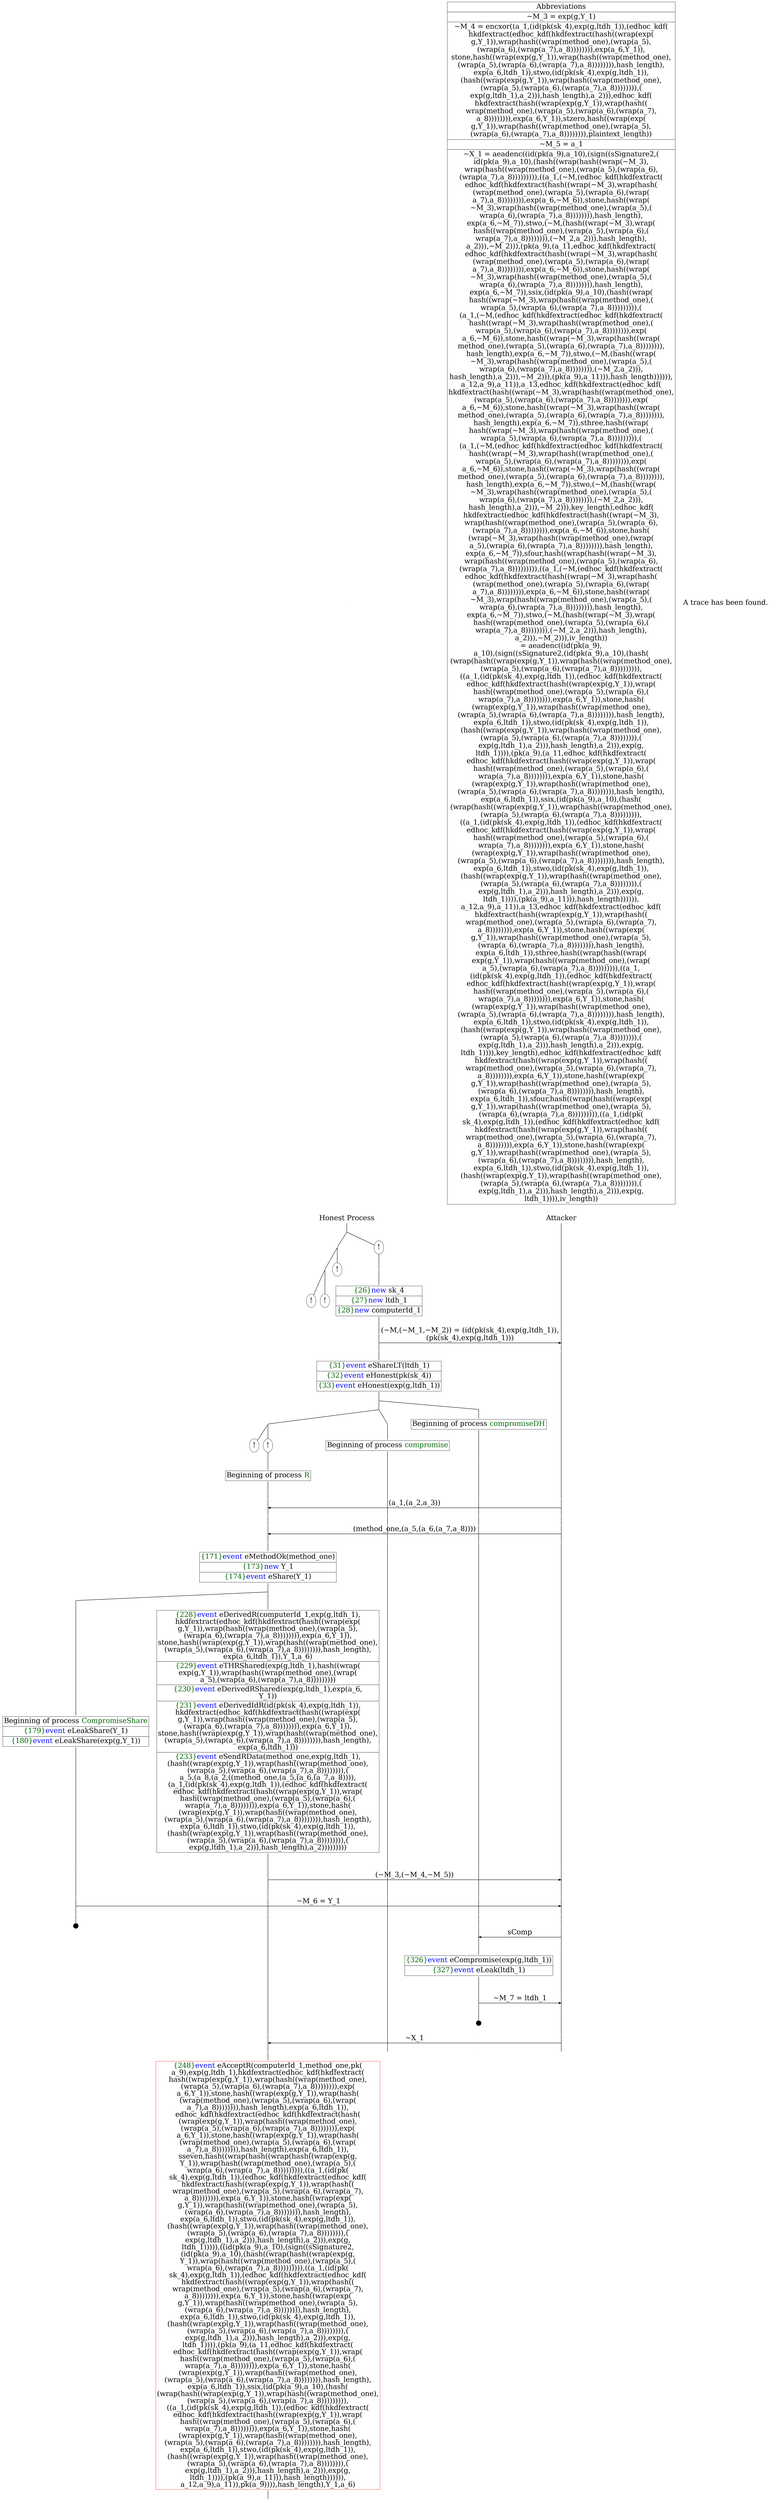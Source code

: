 digraph {
graph [ordering = out]
edge [arrowhead = none, penwidth = 1.6, fontsize = 30]
node [shape = point, width = 0, height = 0, fontsize = 30]
Trace<br/>
[label = <A trace has been found.<br/>
>, shape = plaintext]
P0__0 [label = "Honest Process", shape = plaintext]
P__0 [label = "Attacker", shape = plaintext]
Trace -> P0__0 [label = "", style = invisible, weight = 100]{rank = same; P0__0 P__0}
P0__0 -> P0__1 [label = <>, weight = 100]
/*RPar */
P0__1 -> P0_1__1 [label = <>]
P0__1 -> P0_0__1 [label = <>]
P0__1 [label = "", fixedsize = false, width = 0, height = 0, shape = none]
{rank = same; P0_0__1 P0_1__1}
P0_0__1 [label = "!", shape = ellipse]
P0_0_0__1 [label = "", fixedsize = false, width = 0, height = 0, shape = none]
P0_0__1 -> P0_0_0__1 [label = <>, weight = 100]
P0_0_0__1 -> P0_0_0__2 [label = <>, weight = 100]
P0_0_0__2 [shape = plaintext, label = <<TABLE BORDER="0" CELLBORDER="1" CELLSPACING="0" CELLPADDING="4"> <TR><TD><FONT COLOR="darkgreen">{26}</FONT><FONT COLOR="blue">new </FONT>sk_4</TD></TR><TR><TD><FONT COLOR="darkgreen">{27}</FONT><FONT COLOR="blue">new </FONT>ltdh_1</TD></TR><TR><TD><FONT COLOR="darkgreen">{28}</FONT><FONT COLOR="blue">new </FONT>computerId_1</TD></TR></TABLE>>]
P0_0_0__2 -> P0_0_0__3 [label = <>, weight = 100]
P0_0_0__3 -> P0_0_0__4 [label = <>, weight = 100]
P__0 -> P__1 [label = <>, weight = 100]
{rank = same; P__1 P0_0_0__4}
P0_0_0__4 -> P0_0_0__5 [label = <>, weight = 100]
P__1 -> P__2 [label = <>, weight = 100]
{rank = same; P__2 P0_0_0__5}
P0_0_0__5 -> P__2 [label = <(~M,(~M_1,~M_2)) = (id(pk(sk_4),exp(g,ltdh_1)),<br/>
(pk(sk_4),exp(g,ltdh_1)))>, arrowhead = normal]
P0_0_0__5 -> P0_0_0__6 [label = <>, weight = 100]
P__2 -> P__3 [label = <>, weight = 100]
{rank = same; P__3 P0_0_0__6}
P0_0_0__6 -> P0_0_0__7 [label = <>, weight = 100]
P0_0_0__7 [shape = plaintext, label = <<TABLE BORDER="0" CELLBORDER="1" CELLSPACING="0" CELLPADDING="4"> <TR><TD><FONT COLOR="darkgreen">{31}</FONT><FONT COLOR="blue">event</FONT> eShareLT(ltdh_1)</TD></TR><TR><TD><FONT COLOR="darkgreen">{32}</FONT><FONT COLOR="blue">event</FONT> eHonest(pk(sk_4))</TD></TR><TR><TD><FONT COLOR="darkgreen">{33}</FONT><FONT COLOR="blue">event</FONT> eHonest(exp(g,ltdh_1))</TD></TR></TABLE>>]
P0_0_0__7 -> P0_0_0__8 [label = <>, weight = 100]
/*RPar */
P0_0_0__8 -> P0_0_0_1__8 [label = <>]
P0_0_0__8 -> P0_0_0_0__8 [label = <>]
P0_0_0__8 [label = "", fixedsize = false, width = 0, height = 0, shape = none]
{rank = same; P0_0_0_0__8 P0_0_0_1__8}
P0_0_0_0__8 -> P0_0_0_0__9 [label = <>, weight = 100]
P0_0_0_0__9 [shape = plaintext, label = <<TABLE BORDER="0" CELLBORDER="1" CELLSPACING="0" CELLPADDING="4"> <TR><TD>Beginning of process <FONT COLOR="darkgreen">compromiseDH</FONT></TD></TR></TABLE>>]
P0_0_0_0__9 -> P0_0_0_0__10 [label = <>, weight = 100]
/*RPar */
P0_0_0_1__8 -> P0_0_0_1_1__8 [label = <>]
P0_0_0_1__8 -> P0_0_0_1_0__8 [label = <>]
P0_0_0_1__8 [label = "", fixedsize = false, width = 0, height = 0, shape = none]
{rank = same; P0_0_0_1_0__8 P0_0_0_1_1__8}
P0_0_0_1_0__8 -> P0_0_0_1_0__9 [label = <>, weight = 100]
P0_0_0_1_0__9 [shape = plaintext, label = <<TABLE BORDER="0" CELLBORDER="1" CELLSPACING="0" CELLPADDING="4"> <TR><TD>Beginning of process <FONT COLOR="darkgreen">compromise</FONT></TD></TR></TABLE>>]
P0_0_0_1_0__9 -> P0_0_0_1_0__10 [label = <>, weight = 100]
/*RPar */
P0_0_0_1_1__8 -> P0_0_0_1_1_1__8 [label = <>]
P0_0_0_1_1__8 -> P0_0_0_1_1_0__8 [label = <>]
P0_0_0_1_1__8 [label = "", fixedsize = false, width = 0, height = 0, shape = none]
{rank = same; P0_0_0_1_1_0__8 P0_0_0_1_1_1__8}
P0_0_0_1_1_0__8 [label = "!", shape = ellipse]
P0_0_0_1_1_0_0__8 [label = "", fixedsize = false, width = 0, height = 0, shape = none]
P0_0_0_1_1_0__8 -> P0_0_0_1_1_0_0__8 [label = <>, weight = 100]
P0_0_0_1_1_0_0__8 -> P0_0_0_1_1_0_0__9 [label = <>, weight = 100]
P0_0_0_1_1_0_0__9 [shape = plaintext, label = <<TABLE BORDER="0" CELLBORDER="1" CELLSPACING="0" CELLPADDING="4"> <TR><TD>Beginning of process <FONT COLOR="darkgreen">R</FONT></TD></TR></TABLE>>]
P0_0_0_1_1_0_0__9 -> P0_0_0_1_1_0_0__10 [label = <>, weight = 100]
P0_0_0_1_1_1__8 [label = "!", shape = ellipse]
/*RPar */
P0_1__1 -> P0_1_1__1 [label = <>]
P0_1__1 -> P0_1_0__1 [label = <>]
P0_1__1 [label = "", fixedsize = false, width = 0, height = 0, shape = none]
{rank = same; P0_1_0__1 P0_1_1__1}
P0_1_0__1 [label = "!", shape = ellipse]
/*RPar */
P0_1_1__1 -> P0_1_1_1__1 [label = <>]
P0_1_1__1 -> P0_1_1_0__1 [label = <>]
P0_1_1__1 [label = "", fixedsize = false, width = 0, height = 0, shape = none]
{rank = same; P0_1_1_0__1 P0_1_1_1__1}
P0_1_1_0__1 [label = "!", shape = ellipse]
P0_1_1_1__1 [label = "!", shape = ellipse]
P0_0_0_1_1_0_0__10 -> P0_0_0_1_1_0_0__11 [label = <>, weight = 100]
P0_0_0_1_0__10 -> P0_0_0_1_0__11 [label = <>, weight = 100]
P0_0_0_0__10 -> P0_0_0_0__11 [label = <>, weight = 100]
P__3 -> P__4 [label = <>, weight = 100]
{rank = same; P__4 P0_0_0_0__11 P0_0_0_1_0__11 P0_0_0_1_1_0_0__11}
P0_0_0_1_1_0_0__11 -> P0_0_0_1_1_0_0__12 [label = <>, weight = 100]
P__4 -> P__5 [label = <>, weight = 100]
{rank = same; P__5 P0_0_0_1_1_0_0__12}
P0_0_0_1_1_0_0__12 -> P__5 [label = <(a_1,(a_2,a_3))>, dir = back, arrowhead = normal]
P0_0_0_1_1_0_0__12 -> P0_0_0_1_1_0_0__13 [label = <>, weight = 100]
P0_0_0_1_0__11 -> P0_0_0_1_0__12 [label = <>, weight = 100]
P0_0_0_0__11 -> P0_0_0_0__12 [label = <>, weight = 100]
P__5 -> P__6 [label = <>, weight = 100]
{rank = same; P__6 P0_0_0_0__12 P0_0_0_1_0__12 P0_0_0_1_1_0_0__13}
P0_0_0_1_1_0_0__13 -> P0_0_0_1_1_0_0__14 [label = <>, weight = 100]
P0_0_0_1_0__12 -> P0_0_0_1_0__13 [label = <>, weight = 100]
P0_0_0_0__12 -> P0_0_0_0__13 [label = <>, weight = 100]
P__6 -> P__7 [label = <>, weight = 100]
{rank = same; P__7 P0_0_0_0__13 P0_0_0_1_0__13 P0_0_0_1_1_0_0__14}
P0_0_0_1_1_0_0__14 -> P0_0_0_1_1_0_0__15 [label = <>, weight = 100]
P__7 -> P__8 [label = <>, weight = 100]
{rank = same; P__8 P0_0_0_1_1_0_0__15}
P0_0_0_1_1_0_0__15 -> P__8 [label = <(method_one,(a_5,(a_6,(a_7,a_8))))>, dir = back, arrowhead = normal]
P0_0_0_1_1_0_0__15 -> P0_0_0_1_1_0_0__16 [label = <>, weight = 100]
P0_0_0_1_0__13 -> P0_0_0_1_0__14 [label = <>, weight = 100]
P0_0_0_0__13 -> P0_0_0_0__14 [label = <>, weight = 100]
P__8 -> P__9 [label = <>, weight = 100]
{rank = same; P__9 P0_0_0_0__14 P0_0_0_1_0__14 P0_0_0_1_1_0_0__16}
P0_0_0_1_1_0_0__16 -> P0_0_0_1_1_0_0__17 [label = <>, weight = 100]
P0_0_0_1_1_0_0__17 [shape = plaintext, label = <<TABLE BORDER="0" CELLBORDER="1" CELLSPACING="0" CELLPADDING="4"> <TR><TD><FONT COLOR="darkgreen">{171}</FONT><FONT COLOR="blue">event</FONT> eMethodOk(method_one)</TD></TR><TR><TD><FONT COLOR="darkgreen">{173}</FONT><FONT COLOR="blue">new </FONT>Y_1</TD></TR><TR><TD><FONT COLOR="darkgreen">{174}</FONT><FONT COLOR="blue">event</FONT> eShare(Y_1)</TD></TR></TABLE>>]
P0_0_0_1_1_0_0__17 -> P0_0_0_1_1_0_0__18 [label = <>, weight = 100]
/*RPar */
P0_0_0_1_1_0_0__18 -> P0_0_0_1_1_0_0_1__18 [label = <>]
P0_0_0_1_1_0_0__18 -> P0_0_0_1_1_0_0_0__18 [label = <>]
P0_0_0_1_1_0_0__18 [label = "", fixedsize = false, width = 0, height = 0, shape = none]
{rank = same; P0_0_0_1_1_0_0_0__18 P0_0_0_1_1_0_0_1__18}
P0_0_0_1_1_0_0_0__18 -> P0_0_0_1_1_0_0_0__19 [label = <>, weight = 100]
P0_0_0_1_1_0_0_0__19 [shape = plaintext, label = <<TABLE BORDER="0" CELLBORDER="1" CELLSPACING="0" CELLPADDING="4"> <TR><TD><FONT COLOR="darkgreen">{228}</FONT><FONT COLOR="blue">event</FONT> eDerivedR(computerId_1,exp(g,ltdh_1),<br/>
hkdfextract(edhoc_kdf(hkdfextract(hash((wrap(exp(<br/>
g,Y_1)),wrap(hash((wrap(method_one),(wrap(a_5),<br/>
(wrap(a_6),(wrap(a_7),a_8)))))))),exp(a_6,Y_1)),<br/>
stone,hash((wrap(exp(g,Y_1)),wrap(hash((wrap(method_one),<br/>
(wrap(a_5),(wrap(a_6),(wrap(a_7),a_8)))))))),hash_length),<br/>
exp(a_6,ltdh_1)),Y_1,a_6)</TD></TR><TR><TD><FONT COLOR="darkgreen">{229}</FONT><FONT COLOR="blue">event</FONT> eTHRShared(exp(g,ltdh_1),hash((wrap(<br/>
exp(g,Y_1)),wrap(hash((wrap(method_one),(wrap(<br/>
a_5),(wrap(a_6),(wrap(a_7),a_8)))))))))</TD></TR><TR><TD><FONT COLOR="darkgreen">{230}</FONT><FONT COLOR="blue">event</FONT> eDerivedRShared(exp(g,ltdh_1),exp(a_6,<br/>
Y_1))</TD></TR><TR><TD><FONT COLOR="darkgreen">{231}</FONT><FONT COLOR="blue">event</FONT> eDerivedIdR(id(pk(sk_4),exp(g,ltdh_1)),<br/>
hkdfextract(edhoc_kdf(hkdfextract(hash((wrap(exp(<br/>
g,Y_1)),wrap(hash((wrap(method_one),(wrap(a_5),<br/>
(wrap(a_6),(wrap(a_7),a_8)))))))),exp(a_6,Y_1)),<br/>
stone,hash((wrap(exp(g,Y_1)),wrap(hash((wrap(method_one),<br/>
(wrap(a_5),(wrap(a_6),(wrap(a_7),a_8)))))))),hash_length),<br/>
exp(a_6,ltdh_1)))</TD></TR><TR><TD><FONT COLOR="darkgreen">{233}</FONT><FONT COLOR="blue">event</FONT> eSendRData(method_one,exp(g,ltdh_1),<br/>
(hash((wrap(exp(g,Y_1)),wrap(hash((wrap(method_one),<br/>
(wrap(a_5),(wrap(a_6),(wrap(a_7),a_8)))))))),(<br/>
a_5,(a_8,(a_2,((method_one,(a_5,(a_6,(a_7,a_8)))),<br/>
(a_1,(id(pk(sk_4),exp(g,ltdh_1)),(edhoc_kdf(hkdfextract(<br/>
edhoc_kdf(hkdfextract(hash((wrap(exp(g,Y_1)),wrap(<br/>
hash((wrap(method_one),(wrap(a_5),(wrap(a_6),(<br/>
wrap(a_7),a_8)))))))),exp(a_6,Y_1)),stone,hash(<br/>
(wrap(exp(g,Y_1)),wrap(hash((wrap(method_one),<br/>
(wrap(a_5),(wrap(a_6),(wrap(a_7),a_8)))))))),hash_length),<br/>
exp(a_6,ltdh_1)),stwo,(id(pk(sk_4),exp(g,ltdh_1)),<br/>
(hash((wrap(exp(g,Y_1)),wrap(hash((wrap(method_one),<br/>
(wrap(a_5),(wrap(a_6),(wrap(a_7),a_8)))))))),(<br/>
exp(g,ltdh_1),a_2))),hash_length),a_2)))))))))<br/>
</TD></TR></TABLE>>]
P0_0_0_1_1_0_0_0__19 -> P0_0_0_1_1_0_0_0__20 [label = <>, weight = 100]
P0_0_0_1_1_0_0_0__20 -> P0_0_0_1_1_0_0_0__21 [label = <>, weight = 100]
P0_0_0_1_0__14 -> P0_0_0_1_0__15 [label = <>, weight = 100]
P0_0_0_0__14 -> P0_0_0_0__15 [label = <>, weight = 100]
P__9 -> P__10 [label = <>, weight = 100]
{rank = same; P__10 P0_0_0_0__15 P0_0_0_1_0__15 P0_0_0_1_1_0_0_0__21}
P0_0_0_1_1_0_0_0__21 -> P0_0_0_1_1_0_0_0__22 [label = <>, weight = 100]
P__10 -> P__11 [label = <>, weight = 100]
{rank = same; P__11 P0_0_0_1_1_0_0_0__22}
P0_0_0_1_1_0_0_0__22 -> P__11 [label = <(~M_3,(~M_4,~M_5))>, arrowhead = normal]
P0_0_0_1_1_0_0_0__22 -> P0_0_0_1_1_0_0_0__23 [label = <>, weight = 100]
P0_0_0_1_0__15 -> P0_0_0_1_0__16 [label = <>, weight = 100]
P0_0_0_0__15 -> P0_0_0_0__16 [label = <>, weight = 100]
P__11 -> P__12 [label = <>, weight = 100]
{rank = same; P__12 P0_0_0_0__16 P0_0_0_1_0__16 P0_0_0_1_1_0_0_0__23}
P0_0_0_1_1_0_0_1__18 -> P0_0_0_1_1_0_0_1__19 [label = <>, weight = 100]
P0_0_0_1_1_0_0_1__19 [shape = plaintext, label = <<TABLE BORDER="0" CELLBORDER="1" CELLSPACING="0" CELLPADDING="4"> <TR><TD>Beginning of process <FONT COLOR="darkgreen">CompromiseShare</FONT></TD></TR><TR><TD><FONT COLOR="darkgreen">{179}</FONT><FONT COLOR="blue">event</FONT> eLeakShare(Y_1)</TD></TR><TR><TD><FONT COLOR="darkgreen">{180}</FONT><FONT COLOR="blue">event</FONT> eLeakShare(exp(g,Y_1))</TD></TR></TABLE>>]
P0_0_0_1_1_0_0_1__19 -> P0_0_0_1_1_0_0_1__20 [label = <>, weight = 100]
P0_0_0_1_1_0_0_1__20 -> P0_0_0_1_1_0_0_1__21 [label = <>, weight = 100]
P0_0_0_1_1_0_0_0__23 -> P0_0_0_1_1_0_0_0__24 [label = <>, weight = 100]
P0_0_0_1_0__16 -> P0_0_0_1_0__17 [label = <>, weight = 100]
P0_0_0_0__16 -> P0_0_0_0__17 [label = <>, weight = 100]
P__12 -> P__13 [label = <>, weight = 100]
{rank = same; P__13 P0_0_0_0__17 P0_0_0_1_0__17 P0_0_0_1_1_0_0_0__24 P0_0_0_1_1_0_0_1__21}
P0_0_0_1_1_0_0_1__21 -> P0_0_0_1_1_0_0_1__22 [label = <>, weight = 100]
P__13 -> P__14 [label = <>, weight = 100]
{rank = same; P__14 P0_0_0_1_1_0_0_1__22}
P0_0_0_1_1_0_0_1__22 -> P__14 [label = <~M_6 = Y_1>, arrowhead = normal]
P0_0_0_1_1_0_0_1__22 -> P0_0_0_1_1_0_0_1__23 [label = <>, weight = 100]
P0_0_0_1_1_0_0_0__24 -> P0_0_0_1_1_0_0_0__25 [label = <>, weight = 100]
P0_0_0_1_0__17 -> P0_0_0_1_0__18 [label = <>, weight = 100]
P0_0_0_0__17 -> P0_0_0_0__18 [label = <>, weight = 100]
P__14 -> P__15 [label = <>, weight = 100]
{rank = same; P__15 P0_0_0_0__18 P0_0_0_1_0__18 P0_0_0_1_1_0_0_0__25 P0_0_0_1_1_0_0_1__23}
P0_0_0_1_1_0_0_1__24 [label = "", width = 0.3, height = 0.3]
P0_0_0_1_1_0_0_1__23 -> P0_0_0_1_1_0_0_1__24 [label = <>, weight = 100]
P0_0_0_0__18 -> P0_0_0_0__19 [label = <>, weight = 100]
P__15 -> P__16 [label = <>, weight = 100]
{rank = same; P__16 P0_0_0_0__19}
P0_0_0_0__19 -> P0_0_0_0__20 [label = <>, weight = 100]
P__16 -> P__17 [label = <>, weight = 100]
{rank = same; P__17 P0_0_0_0__20}
P0_0_0_0__20 -> P__17 [label = <sComp>, dir = back, arrowhead = normal]
P0_0_0_0__20 -> P0_0_0_0__21 [label = <>, weight = 100]
P__17 -> P__18 [label = <>, weight = 100]
{rank = same; P__18 P0_0_0_0__21}
P0_0_0_0__21 -> P0_0_0_0__22 [label = <>, weight = 100]
P0_0_0_0__22 [shape = plaintext, label = <<TABLE BORDER="0" CELLBORDER="1" CELLSPACING="0" CELLPADDING="4"> <TR><TD><FONT COLOR="darkgreen">{326}</FONT><FONT COLOR="blue">event</FONT> eCompromise(exp(g,ltdh_1))</TD></TR><TR><TD><FONT COLOR="darkgreen">{327}</FONT><FONT COLOR="blue">event</FONT> eLeak(ltdh_1)</TD></TR></TABLE>>]
P0_0_0_0__22 -> P0_0_0_0__23 [label = <>, weight = 100]
P0_0_0_0__23 -> P0_0_0_0__24 [label = <>, weight = 100]
P__18 -> P__19 [label = <>, weight = 100]
{rank = same; P__19 P0_0_0_0__24}
P0_0_0_0__24 -> P0_0_0_0__25 [label = <>, weight = 100]
P__19 -> P__20 [label = <>, weight = 100]
{rank = same; P__20 P0_0_0_0__25}
P0_0_0_0__25 -> P__20 [label = <~M_7 = ltdh_1>, arrowhead = normal]
P0_0_0_0__25 -> P0_0_0_0__26 [label = <>, weight = 100]
P__20 -> P__21 [label = <>, weight = 100]
{rank = same; P__21 P0_0_0_0__26}
P0_0_0_0__27 [label = "", width = 0.3, height = 0.3]
P0_0_0_0__26 -> P0_0_0_0__27 [label = <>, weight = 100]
P0_0_0_1_1_0_0_0__25 -> P0_0_0_1_1_0_0_0__26 [label = <>, weight = 100]
P0_0_0_1_0__18 -> P0_0_0_1_0__19 [label = <>, weight = 100]
P0_0_0_0__28 [label = "", style = invisible]
P0_0_0_0__27 -> P0_0_0_0__28 [label = <>, weight = 100, style = invisible]
P__21 -> P__22 [label = <>, weight = 100]
{rank = same; P__22 P0_0_0_0__28 P0_0_0_1_0__19 P0_0_0_1_1_0_0_0__26}
P0_0_0_1_1_0_0_0__26 -> P0_0_0_1_1_0_0_0__27 [label = <>, weight = 100]
P__22 -> P__23 [label = <>, weight = 100]
{rank = same; P__23 P0_0_0_1_1_0_0_0__27}
P0_0_0_1_1_0_0_0__27 -> P__23 [label = <~X_1>, dir = back, arrowhead = normal]
P0_0_0_1_1_0_0_0__27 -> P0_0_0_1_1_0_0_0__28 [label = <>, weight = 100]
P0_0_0_1_0__19 -> P0_0_0_1_0__20 [label = <>, weight = 100]
P0_0_0_0__29 [label = "", style = invisible]
P0_0_0_0__28 -> P0_0_0_0__29 [label = <>, weight = 100, style = invisible]
P__23 -> P__24 [label = <>, weight = 100]
{rank = same; P__24 P0_0_0_0__29 P0_0_0_1_0__20 P0_0_0_1_1_0_0_0__28}
P0_0_0_1_1_0_0_0__28 -> P0_0_0_1_1_0_0_0__29 [label = <>, weight = 100]
P0_0_0_1_1_0_0_0__29 [color = red, shape = plaintext, label = <<TABLE BORDER="0" CELLBORDER="1" CELLSPACING="0" CELLPADDING="4"> <TR><TD><FONT COLOR="darkgreen">{248}</FONT><FONT COLOR="blue">event</FONT> eAcceptR(computerId_1,method_one,pk(<br/>
a_9),exp(g,ltdh_1),hkdfextract(edhoc_kdf(hkdfextract(<br/>
hash((wrap(exp(g,Y_1)),wrap(hash((wrap(method_one),<br/>
(wrap(a_5),(wrap(a_6),(wrap(a_7),a_8)))))))),exp(<br/>
a_6,Y_1)),stone,hash((wrap(exp(g,Y_1)),wrap(hash(<br/>
(wrap(method_one),(wrap(a_5),(wrap(a_6),(wrap(<br/>
a_7),a_8)))))))),hash_length),exp(a_6,ltdh_1)),<br/>
edhoc_kdf(hkdfextract(edhoc_kdf(hkdfextract(hash(<br/>
(wrap(exp(g,Y_1)),wrap(hash((wrap(method_one),<br/>
(wrap(a_5),(wrap(a_6),(wrap(a_7),a_8)))))))),exp(<br/>
a_6,Y_1)),stone,hash((wrap(exp(g,Y_1)),wrap(hash(<br/>
(wrap(method_one),(wrap(a_5),(wrap(a_6),(wrap(<br/>
a_7),a_8)))))))),hash_length),exp(a_6,ltdh_1)),<br/>
sseven,hash((wrap(hash((wrap(hash((wrap(exp(g,<br/>
Y_1)),wrap(hash((wrap(method_one),(wrap(a_5),(<br/>
wrap(a_6),(wrap(a_7),a_8))))))))),((a_1,(id(pk(<br/>
sk_4),exp(g,ltdh_1)),(edhoc_kdf(hkdfextract(edhoc_kdf(<br/>
hkdfextract(hash((wrap(exp(g,Y_1)),wrap(hash((<br/>
wrap(method_one),(wrap(a_5),(wrap(a_6),(wrap(a_7),<br/>
a_8)))))))),exp(a_6,Y_1)),stone,hash((wrap(exp(<br/>
g,Y_1)),wrap(hash((wrap(method_one),(wrap(a_5),<br/>
(wrap(a_6),(wrap(a_7),a_8)))))))),hash_length),<br/>
exp(a_6,ltdh_1)),stwo,(id(pk(sk_4),exp(g,ltdh_1)),<br/>
(hash((wrap(exp(g,Y_1)),wrap(hash((wrap(method_one),<br/>
(wrap(a_5),(wrap(a_6),(wrap(a_7),a_8)))))))),(<br/>
exp(g,ltdh_1),a_2))),hash_length),a_2))),exp(g,<br/>
ltdh_1))))),((id(pk(a_9),a_10),(sign((sSignature2,<br/>
(id(pk(a_9),a_10),(hash((wrap(hash((wrap(exp(g,<br/>
Y_1)),wrap(hash((wrap(method_one),(wrap(a_5),(<br/>
wrap(a_6),(wrap(a_7),a_8))))))))),((a_1,(id(pk(<br/>
sk_4),exp(g,ltdh_1)),(edhoc_kdf(hkdfextract(edhoc_kdf(<br/>
hkdfextract(hash((wrap(exp(g,Y_1)),wrap(hash((<br/>
wrap(method_one),(wrap(a_5),(wrap(a_6),(wrap(a_7),<br/>
a_8)))))))),exp(a_6,Y_1)),stone,hash((wrap(exp(<br/>
g,Y_1)),wrap(hash((wrap(method_one),(wrap(a_5),<br/>
(wrap(a_6),(wrap(a_7),a_8)))))))),hash_length),<br/>
exp(a_6,ltdh_1)),stwo,(id(pk(sk_4),exp(g,ltdh_1)),<br/>
(hash((wrap(exp(g,Y_1)),wrap(hash((wrap(method_one),<br/>
(wrap(a_5),(wrap(a_6),(wrap(a_7),a_8)))))))),(<br/>
exp(g,ltdh_1),a_2))),hash_length),a_2))),exp(g,<br/>
ltdh_1)))),(pk(a_9),(a_11,edhoc_kdf(hkdfextract(<br/>
edhoc_kdf(hkdfextract(hash((wrap(exp(g,Y_1)),wrap(<br/>
hash((wrap(method_one),(wrap(a_5),(wrap(a_6),(<br/>
wrap(a_7),a_8)))))))),exp(a_6,Y_1)),stone,hash(<br/>
(wrap(exp(g,Y_1)),wrap(hash((wrap(method_one),<br/>
(wrap(a_5),(wrap(a_6),(wrap(a_7),a_8)))))))),hash_length),<br/>
exp(a_6,ltdh_1)),ssix,(id(pk(a_9),a_10),(hash(<br/>
(wrap(hash((wrap(exp(g,Y_1)),wrap(hash((wrap(method_one),<br/>
(wrap(a_5),(wrap(a_6),(wrap(a_7),a_8))))))))),<br/>
((a_1,(id(pk(sk_4),exp(g,ltdh_1)),(edhoc_kdf(hkdfextract(<br/>
edhoc_kdf(hkdfextract(hash((wrap(exp(g,Y_1)),wrap(<br/>
hash((wrap(method_one),(wrap(a_5),(wrap(a_6),(<br/>
wrap(a_7),a_8)))))))),exp(a_6,Y_1)),stone,hash(<br/>
(wrap(exp(g,Y_1)),wrap(hash((wrap(method_one),<br/>
(wrap(a_5),(wrap(a_6),(wrap(a_7),a_8)))))))),hash_length),<br/>
exp(a_6,ltdh_1)),stwo,(id(pk(sk_4),exp(g,ltdh_1)),<br/>
(hash((wrap(exp(g,Y_1)),wrap(hash((wrap(method_one),<br/>
(wrap(a_5),(wrap(a_6),(wrap(a_7),a_8)))))))),(<br/>
exp(g,ltdh_1),a_2))),hash_length),a_2))),exp(g,<br/>
ltdh_1)))),(pk(a_9),a_11))),hash_length)))))),<br/>
a_12,a_9),a_11)),pk(a_9)))),hash_length),Y_1,a_6)<br/>
</TD></TR></TABLE>>]
P0_0_0_1_1_0_0_0__29 -> P0_0_0_1_1_0_0_0__30 [label = <>, weight = 100]
Abbrev [shape = plaintext, label = <<TABLE BORDER="0" CELLBORDER="1" CELLSPACING="0" CELLPADDING="4"><TR> <TD> Abbreviations </TD></TR><TR><TD>~M_3 = exp(g,Y_1)</TD></TR><TR><TD>~M_4 = encxor((a_1,(id(pk(sk_4),exp(g,ltdh_1)),(edhoc_kdf(<br/>
hkdfextract(edhoc_kdf(hkdfextract(hash((wrap(exp(<br/>
g,Y_1)),wrap(hash((wrap(method_one),(wrap(a_5),<br/>
(wrap(a_6),(wrap(a_7),a_8)))))))),exp(a_6,Y_1)),<br/>
stone,hash((wrap(exp(g,Y_1)),wrap(hash((wrap(method_one),<br/>
(wrap(a_5),(wrap(a_6),(wrap(a_7),a_8)))))))),hash_length),<br/>
exp(a_6,ltdh_1)),stwo,(id(pk(sk_4),exp(g,ltdh_1)),<br/>
(hash((wrap(exp(g,Y_1)),wrap(hash((wrap(method_one),<br/>
(wrap(a_5),(wrap(a_6),(wrap(a_7),a_8)))))))),(<br/>
exp(g,ltdh_1),a_2))),hash_length),a_2))),edhoc_kdf(<br/>
hkdfextract(hash((wrap(exp(g,Y_1)),wrap(hash((<br/>
wrap(method_one),(wrap(a_5),(wrap(a_6),(wrap(a_7),<br/>
a_8)))))))),exp(a_6,Y_1)),stzero,hash((wrap(exp(<br/>
g,Y_1)),wrap(hash((wrap(method_one),(wrap(a_5),<br/>
(wrap(a_6),(wrap(a_7),a_8)))))))),plaintext_length))</TD></TR><TR><TD>~M_5 = a_1</TD></TR><TR><TD>~X_1 = aeadenc((id(pk(a_9),a_10),(sign((sSignature2,(<br/>
id(pk(a_9),a_10),(hash((wrap(hash((wrap(~M_3),<br/>
wrap(hash((wrap(method_one),(wrap(a_5),(wrap(a_6),<br/>
(wrap(a_7),a_8))))))))),((a_1,(~M,(edhoc_kdf(hkdfextract(<br/>
edhoc_kdf(hkdfextract(hash((wrap(~M_3),wrap(hash(<br/>
(wrap(method_one),(wrap(a_5),(wrap(a_6),(wrap(<br/>
a_7),a_8)))))))),exp(a_6,~M_6)),stone,hash((wrap(<br/>
~M_3),wrap(hash((wrap(method_one),(wrap(a_5),(<br/>
wrap(a_6),(wrap(a_7),a_8)))))))),hash_length),<br/>
exp(a_6,~M_7)),stwo,(~M,(hash((wrap(~M_3),wrap(<br/>
hash((wrap(method_one),(wrap(a_5),(wrap(a_6),(<br/>
wrap(a_7),a_8)))))))),(~M_2,a_2))),hash_length),<br/>
a_2))),~M_2))),(pk(a_9),(a_11,edhoc_kdf(hkdfextract(<br/>
edhoc_kdf(hkdfextract(hash((wrap(~M_3),wrap(hash(<br/>
(wrap(method_one),(wrap(a_5),(wrap(a_6),(wrap(<br/>
a_7),a_8)))))))),exp(a_6,~M_6)),stone,hash((wrap(<br/>
~M_3),wrap(hash((wrap(method_one),(wrap(a_5),(<br/>
wrap(a_6),(wrap(a_7),a_8)))))))),hash_length),<br/>
exp(a_6,~M_7)),ssix,(id(pk(a_9),a_10),(hash((wrap(<br/>
hash((wrap(~M_3),wrap(hash((wrap(method_one),(<br/>
wrap(a_5),(wrap(a_6),(wrap(a_7),a_8))))))))),(<br/>
(a_1,(~M,(edhoc_kdf(hkdfextract(edhoc_kdf(hkdfextract(<br/>
hash((wrap(~M_3),wrap(hash((wrap(method_one),(<br/>
wrap(a_5),(wrap(a_6),(wrap(a_7),a_8)))))))),exp(<br/>
a_6,~M_6)),stone,hash((wrap(~M_3),wrap(hash((wrap(<br/>
method_one),(wrap(a_5),(wrap(a_6),(wrap(a_7),a_8)))))))),<br/>
hash_length),exp(a_6,~M_7)),stwo,(~M,(hash((wrap(<br/>
~M_3),wrap(hash((wrap(method_one),(wrap(a_5),(<br/>
wrap(a_6),(wrap(a_7),a_8)))))))),(~M_2,a_2))),<br/>
hash_length),a_2))),~M_2))),(pk(a_9),a_11))),hash_length)))))),<br/>
a_12,a_9),a_11)),a_13,edhoc_kdf(hkdfextract(edhoc_kdf(<br/>
hkdfextract(hash((wrap(~M_3),wrap(hash((wrap(method_one),<br/>
(wrap(a_5),(wrap(a_6),(wrap(a_7),a_8)))))))),exp(<br/>
a_6,~M_6)),stone,hash((wrap(~M_3),wrap(hash((wrap(<br/>
method_one),(wrap(a_5),(wrap(a_6),(wrap(a_7),a_8)))))))),<br/>
hash_length),exp(a_6,~M_7)),sthree,hash((wrap(<br/>
hash((wrap(~M_3),wrap(hash((wrap(method_one),(<br/>
wrap(a_5),(wrap(a_6),(wrap(a_7),a_8))))))))),(<br/>
(a_1,(~M,(edhoc_kdf(hkdfextract(edhoc_kdf(hkdfextract(<br/>
hash((wrap(~M_3),wrap(hash((wrap(method_one),(<br/>
wrap(a_5),(wrap(a_6),(wrap(a_7),a_8)))))))),exp(<br/>
a_6,~M_6)),stone,hash((wrap(~M_3),wrap(hash((wrap(<br/>
method_one),(wrap(a_5),(wrap(a_6),(wrap(a_7),a_8)))))))),<br/>
hash_length),exp(a_6,~M_7)),stwo,(~M,(hash((wrap(<br/>
~M_3),wrap(hash((wrap(method_one),(wrap(a_5),(<br/>
wrap(a_6),(wrap(a_7),a_8)))))))),(~M_2,a_2))),<br/>
hash_length),a_2))),~M_2))),key_length),edhoc_kdf(<br/>
hkdfextract(edhoc_kdf(hkdfextract(hash((wrap(~M_3),<br/>
wrap(hash((wrap(method_one),(wrap(a_5),(wrap(a_6),<br/>
(wrap(a_7),a_8)))))))),exp(a_6,~M_6)),stone,hash(<br/>
(wrap(~M_3),wrap(hash((wrap(method_one),(wrap(<br/>
a_5),(wrap(a_6),(wrap(a_7),a_8)))))))),hash_length),<br/>
exp(a_6,~M_7)),sfour,hash((wrap(hash((wrap(~M_3),<br/>
wrap(hash((wrap(method_one),(wrap(a_5),(wrap(a_6),<br/>
(wrap(a_7),a_8))))))))),((a_1,(~M,(edhoc_kdf(hkdfextract(<br/>
edhoc_kdf(hkdfextract(hash((wrap(~M_3),wrap(hash(<br/>
(wrap(method_one),(wrap(a_5),(wrap(a_6),(wrap(<br/>
a_7),a_8)))))))),exp(a_6,~M_6)),stone,hash((wrap(<br/>
~M_3),wrap(hash((wrap(method_one),(wrap(a_5),(<br/>
wrap(a_6),(wrap(a_7),a_8)))))))),hash_length),<br/>
exp(a_6,~M_7)),stwo,(~M,(hash((wrap(~M_3),wrap(<br/>
hash((wrap(method_one),(wrap(a_5),(wrap(a_6),(<br/>
wrap(a_7),a_8)))))))),(~M_2,a_2))),hash_length),<br/>
a_2))),~M_2))),iv_length))<br/>
= aeadenc((id(pk(a_9),<br/>
a_10),(sign((sSignature2,(id(pk(a_9),a_10),(hash(<br/>
(wrap(hash((wrap(exp(g,Y_1)),wrap(hash((wrap(method_one),<br/>
(wrap(a_5),(wrap(a_6),(wrap(a_7),a_8))))))))),<br/>
((a_1,(id(pk(sk_4),exp(g,ltdh_1)),(edhoc_kdf(hkdfextract(<br/>
edhoc_kdf(hkdfextract(hash((wrap(exp(g,Y_1)),wrap(<br/>
hash((wrap(method_one),(wrap(a_5),(wrap(a_6),(<br/>
wrap(a_7),a_8)))))))),exp(a_6,Y_1)),stone,hash(<br/>
(wrap(exp(g,Y_1)),wrap(hash((wrap(method_one),<br/>
(wrap(a_5),(wrap(a_6),(wrap(a_7),a_8)))))))),hash_length),<br/>
exp(a_6,ltdh_1)),stwo,(id(pk(sk_4),exp(g,ltdh_1)),<br/>
(hash((wrap(exp(g,Y_1)),wrap(hash((wrap(method_one),<br/>
(wrap(a_5),(wrap(a_6),(wrap(a_7),a_8)))))))),(<br/>
exp(g,ltdh_1),a_2))),hash_length),a_2))),exp(g,<br/>
ltdh_1)))),(pk(a_9),(a_11,edhoc_kdf(hkdfextract(<br/>
edhoc_kdf(hkdfextract(hash((wrap(exp(g,Y_1)),wrap(<br/>
hash((wrap(method_one),(wrap(a_5),(wrap(a_6),(<br/>
wrap(a_7),a_8)))))))),exp(a_6,Y_1)),stone,hash(<br/>
(wrap(exp(g,Y_1)),wrap(hash((wrap(method_one),<br/>
(wrap(a_5),(wrap(a_6),(wrap(a_7),a_8)))))))),hash_length),<br/>
exp(a_6,ltdh_1)),ssix,(id(pk(a_9),a_10),(hash(<br/>
(wrap(hash((wrap(exp(g,Y_1)),wrap(hash((wrap(method_one),<br/>
(wrap(a_5),(wrap(a_6),(wrap(a_7),a_8))))))))),<br/>
((a_1,(id(pk(sk_4),exp(g,ltdh_1)),(edhoc_kdf(hkdfextract(<br/>
edhoc_kdf(hkdfextract(hash((wrap(exp(g,Y_1)),wrap(<br/>
hash((wrap(method_one),(wrap(a_5),(wrap(a_6),(<br/>
wrap(a_7),a_8)))))))),exp(a_6,Y_1)),stone,hash(<br/>
(wrap(exp(g,Y_1)),wrap(hash((wrap(method_one),<br/>
(wrap(a_5),(wrap(a_6),(wrap(a_7),a_8)))))))),hash_length),<br/>
exp(a_6,ltdh_1)),stwo,(id(pk(sk_4),exp(g,ltdh_1)),<br/>
(hash((wrap(exp(g,Y_1)),wrap(hash((wrap(method_one),<br/>
(wrap(a_5),(wrap(a_6),(wrap(a_7),a_8)))))))),(<br/>
exp(g,ltdh_1),a_2))),hash_length),a_2))),exp(g,<br/>
ltdh_1)))),(pk(a_9),a_11))),hash_length)))))),<br/>
a_12,a_9),a_11)),a_13,edhoc_kdf(hkdfextract(edhoc_kdf(<br/>
hkdfextract(hash((wrap(exp(g,Y_1)),wrap(hash((<br/>
wrap(method_one),(wrap(a_5),(wrap(a_6),(wrap(a_7),<br/>
a_8)))))))),exp(a_6,Y_1)),stone,hash((wrap(exp(<br/>
g,Y_1)),wrap(hash((wrap(method_one),(wrap(a_5),<br/>
(wrap(a_6),(wrap(a_7),a_8)))))))),hash_length),<br/>
exp(a_6,ltdh_1)),sthree,hash((wrap(hash((wrap(<br/>
exp(g,Y_1)),wrap(hash((wrap(method_one),(wrap(<br/>
a_5),(wrap(a_6),(wrap(a_7),a_8))))))))),((a_1,<br/>
(id(pk(sk_4),exp(g,ltdh_1)),(edhoc_kdf(hkdfextract(<br/>
edhoc_kdf(hkdfextract(hash((wrap(exp(g,Y_1)),wrap(<br/>
hash((wrap(method_one),(wrap(a_5),(wrap(a_6),(<br/>
wrap(a_7),a_8)))))))),exp(a_6,Y_1)),stone,hash(<br/>
(wrap(exp(g,Y_1)),wrap(hash((wrap(method_one),<br/>
(wrap(a_5),(wrap(a_6),(wrap(a_7),a_8)))))))),hash_length),<br/>
exp(a_6,ltdh_1)),stwo,(id(pk(sk_4),exp(g,ltdh_1)),<br/>
(hash((wrap(exp(g,Y_1)),wrap(hash((wrap(method_one),<br/>
(wrap(a_5),(wrap(a_6),(wrap(a_7),a_8)))))))),(<br/>
exp(g,ltdh_1),a_2))),hash_length),a_2))),exp(g,<br/>
ltdh_1)))),key_length),edhoc_kdf(hkdfextract(edhoc_kdf(<br/>
hkdfextract(hash((wrap(exp(g,Y_1)),wrap(hash((<br/>
wrap(method_one),(wrap(a_5),(wrap(a_6),(wrap(a_7),<br/>
a_8)))))))),exp(a_6,Y_1)),stone,hash((wrap(exp(<br/>
g,Y_1)),wrap(hash((wrap(method_one),(wrap(a_5),<br/>
(wrap(a_6),(wrap(a_7),a_8)))))))),hash_length),<br/>
exp(a_6,ltdh_1)),sfour,hash((wrap(hash((wrap(exp(<br/>
g,Y_1)),wrap(hash((wrap(method_one),(wrap(a_5),<br/>
(wrap(a_6),(wrap(a_7),a_8))))))))),((a_1,(id(pk(<br/>
sk_4),exp(g,ltdh_1)),(edhoc_kdf(hkdfextract(edhoc_kdf(<br/>
hkdfextract(hash((wrap(exp(g,Y_1)),wrap(hash((<br/>
wrap(method_one),(wrap(a_5),(wrap(a_6),(wrap(a_7),<br/>
a_8)))))))),exp(a_6,Y_1)),stone,hash((wrap(exp(<br/>
g,Y_1)),wrap(hash((wrap(method_one),(wrap(a_5),<br/>
(wrap(a_6),(wrap(a_7),a_8)))))))),hash_length),<br/>
exp(a_6,ltdh_1)),stwo,(id(pk(sk_4),exp(g,ltdh_1)),<br/>
(hash((wrap(exp(g,Y_1)),wrap(hash((wrap(method_one),<br/>
(wrap(a_5),(wrap(a_6),(wrap(a_7),a_8)))))))),(<br/>
exp(g,ltdh_1),a_2))),hash_length),a_2))),exp(g,<br/>
ltdh_1)))),iv_length))</TD></TR></TABLE>>]Abbrev -> P__0 [style = invisible, weight =100]}